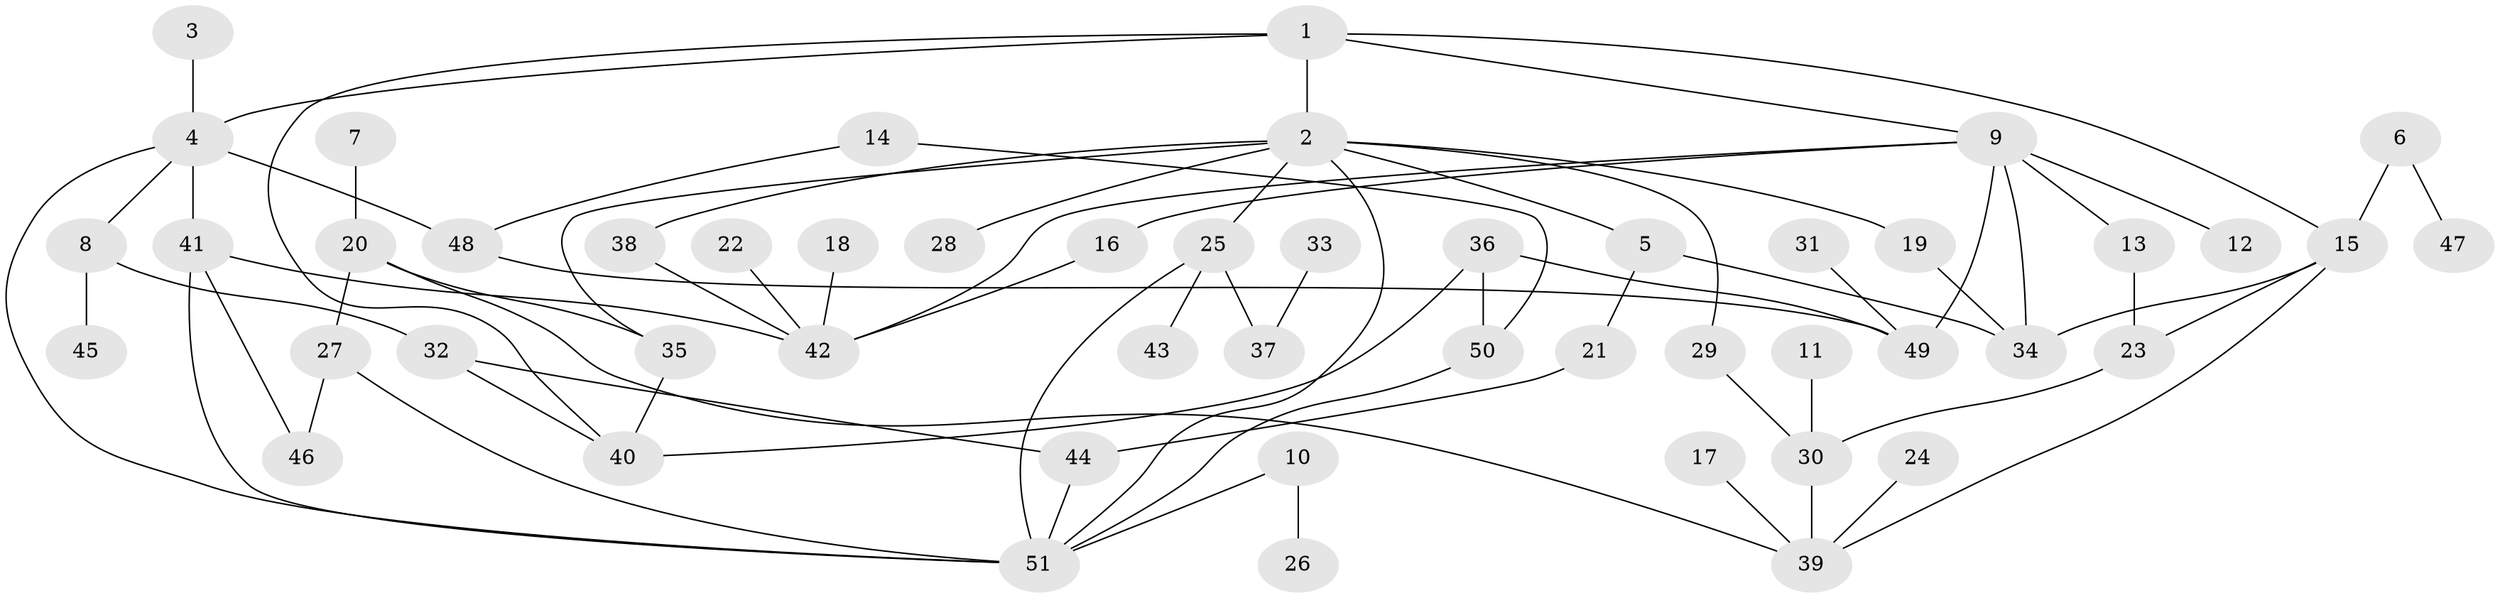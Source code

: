 // original degree distribution, {5: 0.06930693069306931, 4: 0.1188118811881188, 6: 0.039603960396039604, 3: 0.13861386138613863, 1: 0.26732673267326734, 2: 0.36633663366336633}
// Generated by graph-tools (version 1.1) at 2025/49/03/09/25 03:49:23]
// undirected, 51 vertices, 73 edges
graph export_dot {
graph [start="1"]
  node [color=gray90,style=filled];
  1;
  2;
  3;
  4;
  5;
  6;
  7;
  8;
  9;
  10;
  11;
  12;
  13;
  14;
  15;
  16;
  17;
  18;
  19;
  20;
  21;
  22;
  23;
  24;
  25;
  26;
  27;
  28;
  29;
  30;
  31;
  32;
  33;
  34;
  35;
  36;
  37;
  38;
  39;
  40;
  41;
  42;
  43;
  44;
  45;
  46;
  47;
  48;
  49;
  50;
  51;
  1 -- 2 [weight=1.0];
  1 -- 4 [weight=1.0];
  1 -- 9 [weight=1.0];
  1 -- 15 [weight=1.0];
  1 -- 40 [weight=1.0];
  2 -- 5 [weight=1.0];
  2 -- 19 [weight=1.0];
  2 -- 25 [weight=1.0];
  2 -- 28 [weight=1.0];
  2 -- 29 [weight=1.0];
  2 -- 35 [weight=1.0];
  2 -- 38 [weight=1.0];
  2 -- 51 [weight=1.0];
  3 -- 4 [weight=1.0];
  4 -- 8 [weight=1.0];
  4 -- 41 [weight=1.0];
  4 -- 48 [weight=1.0];
  4 -- 51 [weight=1.0];
  5 -- 21 [weight=1.0];
  5 -- 34 [weight=1.0];
  6 -- 15 [weight=1.0];
  6 -- 47 [weight=1.0];
  7 -- 20 [weight=1.0];
  8 -- 32 [weight=1.0];
  8 -- 45 [weight=1.0];
  9 -- 12 [weight=1.0];
  9 -- 13 [weight=1.0];
  9 -- 16 [weight=1.0];
  9 -- 34 [weight=1.0];
  9 -- 42 [weight=1.0];
  9 -- 49 [weight=1.0];
  10 -- 26 [weight=1.0];
  10 -- 51 [weight=1.0];
  11 -- 30 [weight=1.0];
  13 -- 23 [weight=1.0];
  14 -- 48 [weight=1.0];
  14 -- 50 [weight=1.0];
  15 -- 23 [weight=1.0];
  15 -- 34 [weight=1.0];
  15 -- 39 [weight=1.0];
  16 -- 42 [weight=1.0];
  17 -- 39 [weight=1.0];
  18 -- 42 [weight=1.0];
  19 -- 34 [weight=1.0];
  20 -- 27 [weight=1.0];
  20 -- 35 [weight=1.0];
  20 -- 39 [weight=1.0];
  21 -- 44 [weight=1.0];
  22 -- 42 [weight=1.0];
  23 -- 30 [weight=1.0];
  24 -- 39 [weight=1.0];
  25 -- 37 [weight=1.0];
  25 -- 43 [weight=1.0];
  25 -- 51 [weight=1.0];
  27 -- 46 [weight=1.0];
  27 -- 51 [weight=1.0];
  29 -- 30 [weight=1.0];
  30 -- 39 [weight=1.0];
  31 -- 49 [weight=1.0];
  32 -- 40 [weight=1.0];
  32 -- 44 [weight=1.0];
  33 -- 37 [weight=1.0];
  35 -- 40 [weight=1.0];
  36 -- 40 [weight=1.0];
  36 -- 49 [weight=1.0];
  36 -- 50 [weight=2.0];
  38 -- 42 [weight=1.0];
  41 -- 42 [weight=1.0];
  41 -- 46 [weight=1.0];
  41 -- 51 [weight=1.0];
  44 -- 51 [weight=1.0];
  48 -- 49 [weight=1.0];
  50 -- 51 [weight=1.0];
}

